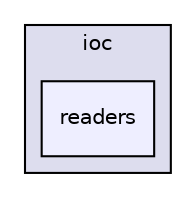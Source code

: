 digraph "src/ioc/readers" {
  compound=true
  node [ fontsize="10", fontname="Helvetica"];
  edge [ labelfontsize="10", labelfontname="Helvetica"];
  subgraph clusterdir_132d9c591ce68e492336e5ab1a5b0159 {
    graph [ bgcolor="#ddddee", pencolor="black", label="ioc" fontname="Helvetica", fontsize="10", URL="dir_132d9c591ce68e492336e5ab1a5b0159.html"]
  dir_2f25942a6f5eaecb49c6904c19705a5d [shape=box, label="readers", style="filled", fillcolor="#eeeeff", pencolor="black", URL="dir_2f25942a6f5eaecb49c6904c19705a5d.html"];
  }
}
